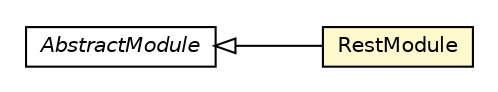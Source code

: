 #!/usr/local/bin/dot
#
# Class diagram 
# Generated by UMLGraph version R5_6-24-gf6e263 (http://www.umlgraph.org/)
#

digraph G {
	edge [fontname="Helvetica",fontsize=10,labelfontname="Helvetica",labelfontsize=10];
	node [fontname="Helvetica",fontsize=10,shape=plaintext];
	nodesep=0.25;
	ranksep=0.5;
	rankdir=LR;
	// com.gwtplatform.carstore.server.rest.RestModule
	c341470 [label=<<table title="com.gwtplatform.carstore.server.rest.RestModule" border="0" cellborder="1" cellspacing="0" cellpadding="2" port="p" bgcolor="lemonChiffon" href="./RestModule.html">
		<tr><td><table border="0" cellspacing="0" cellpadding="1">
<tr><td align="center" balign="center"> RestModule </td></tr>
		</table></td></tr>
		</table>>, URL="./RestModule.html", fontname="Helvetica", fontcolor="black", fontsize=10.0];
	//com.gwtplatform.carstore.server.rest.RestModule extends com.google.inject.AbstractModule
	c341494:p -> c341470:p [dir=back,arrowtail=empty];
	// com.google.inject.AbstractModule
	c341494 [label=<<table title="com.google.inject.AbstractModule" border="0" cellborder="1" cellspacing="0" cellpadding="2" port="p" href="http://google-guice.googlecode.com/svn/trunk/javadoc/com/google/inject/AbstractModule.html">
		<tr><td><table border="0" cellspacing="0" cellpadding="1">
<tr><td align="center" balign="center"><font face="Helvetica-Oblique"> AbstractModule </font></td></tr>
		</table></td></tr>
		</table>>, URL="http://google-guice.googlecode.com/svn/trunk/javadoc/com/google/inject/AbstractModule.html", fontname="Helvetica", fontcolor="black", fontsize=10.0];
}

